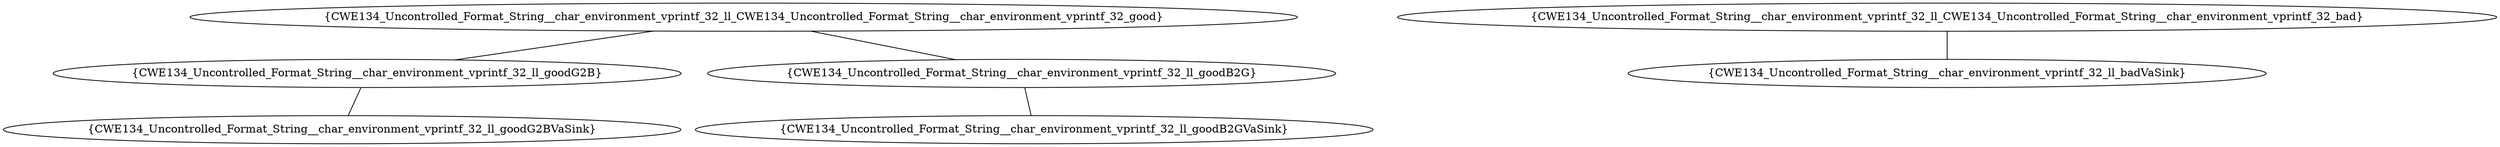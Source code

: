 graph "cg graph" {
CWE134_Uncontrolled_Format_String__char_environment_vprintf_32_ll_CWE134_Uncontrolled_Format_String__char_environment_vprintf_32_good [label="{CWE134_Uncontrolled_Format_String__char_environment_vprintf_32_ll_CWE134_Uncontrolled_Format_String__char_environment_vprintf_32_good}"];
CWE134_Uncontrolled_Format_String__char_environment_vprintf_32_ll_goodG2B [label="{CWE134_Uncontrolled_Format_String__char_environment_vprintf_32_ll_goodG2B}"];
CWE134_Uncontrolled_Format_String__char_environment_vprintf_32_ll_goodB2G [label="{CWE134_Uncontrolled_Format_String__char_environment_vprintf_32_ll_goodB2G}"];
CWE134_Uncontrolled_Format_String__char_environment_vprintf_32_ll_goodB2GVaSink [label="{CWE134_Uncontrolled_Format_String__char_environment_vprintf_32_ll_goodB2GVaSink}"];
CWE134_Uncontrolled_Format_String__char_environment_vprintf_32_ll_goodG2BVaSink [label="{CWE134_Uncontrolled_Format_String__char_environment_vprintf_32_ll_goodG2BVaSink}"];
CWE134_Uncontrolled_Format_String__char_environment_vprintf_32_ll_CWE134_Uncontrolled_Format_String__char_environment_vprintf_32_bad [label="{CWE134_Uncontrolled_Format_String__char_environment_vprintf_32_ll_CWE134_Uncontrolled_Format_String__char_environment_vprintf_32_bad}"];
CWE134_Uncontrolled_Format_String__char_environment_vprintf_32_ll_badVaSink [label="{CWE134_Uncontrolled_Format_String__char_environment_vprintf_32_ll_badVaSink}"];
CWE134_Uncontrolled_Format_String__char_environment_vprintf_32_ll_CWE134_Uncontrolled_Format_String__char_environment_vprintf_32_good -- CWE134_Uncontrolled_Format_String__char_environment_vprintf_32_ll_goodG2B;
CWE134_Uncontrolled_Format_String__char_environment_vprintf_32_ll_CWE134_Uncontrolled_Format_String__char_environment_vprintf_32_good -- CWE134_Uncontrolled_Format_String__char_environment_vprintf_32_ll_goodB2G;
CWE134_Uncontrolled_Format_String__char_environment_vprintf_32_ll_goodB2G -- CWE134_Uncontrolled_Format_String__char_environment_vprintf_32_ll_goodB2GVaSink;
CWE134_Uncontrolled_Format_String__char_environment_vprintf_32_ll_goodG2B -- CWE134_Uncontrolled_Format_String__char_environment_vprintf_32_ll_goodG2BVaSink;
CWE134_Uncontrolled_Format_String__char_environment_vprintf_32_ll_CWE134_Uncontrolled_Format_String__char_environment_vprintf_32_bad -- CWE134_Uncontrolled_Format_String__char_environment_vprintf_32_ll_badVaSink;
}
